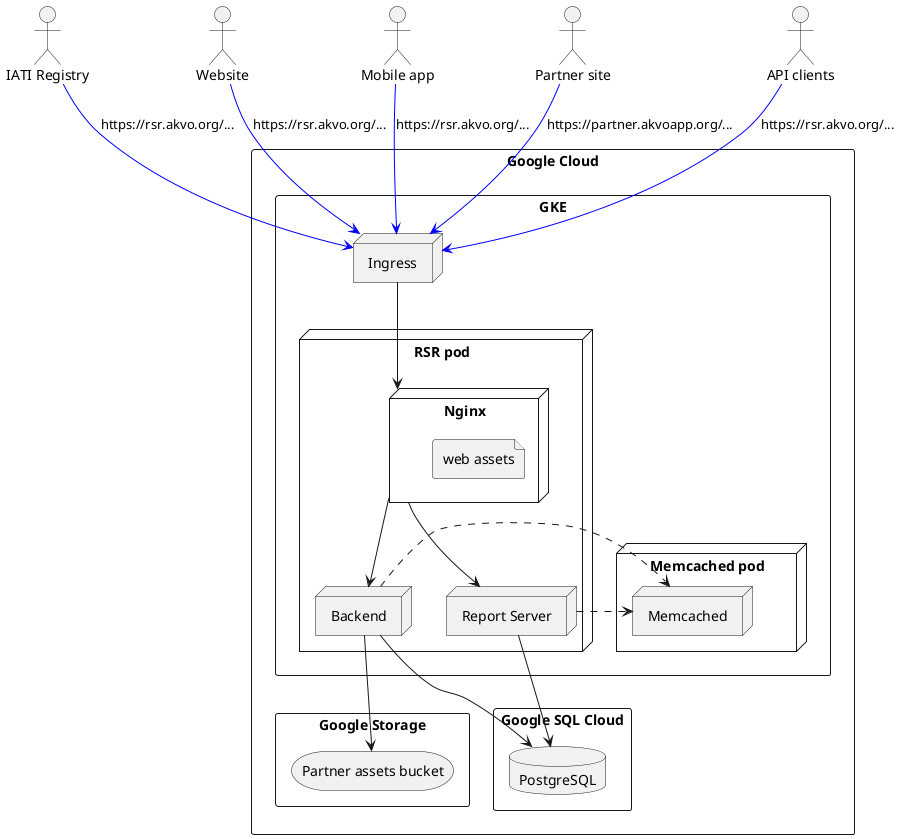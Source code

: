 @startuml

rectangle google as "Google Cloud" {

    rectangle k8s as "GKE" {

        node ingress as "Ingress"

        node pod as "RSR pod" {

            node nginx as "Nginx" {
                file localassets as "web assets"
            }

            node backend as "Backend"

            node reportserver as "Report Server"

        }

        node memcachedpod as "Memcached pod" {
            node memcached as "Memcached"
        }

    }

    rectangle storage as "Google Storage" {
        storage bucket as "Partner assets bucket"
    }

    rectangle sqlcloud as "Google SQL Cloud" {
        database db as "PostgreSQL"
    }

    nginx --> reportserver
    nginx --> backend
    backend --> bucket
    backend --> db
    backend -[dashed]> memcached
    reportserver -[dashed]> memcached
    reportserver --> db

}

actor iati as "IATI Registry"
iati -[#0000FF]-> ingress : https://rsr.akvo.org/...
actor browser as "Website"
browser -[#0000FF]-> ingress : https://rsr.akvo.org/...
ingress --> nginx
actor mobile as "Mobile app"
mobile -[#0000FF]-> ingress : https://rsr.akvo.org/...
actor partnersite as "Partner site"
partnersite -[#0000FF]-> ingress : https://partner.akvoapp.org/...
actor apiclients as "API clients"
apiclients -[#0000FF]-> ingress : https://rsr.akvo.org/...

@enduml